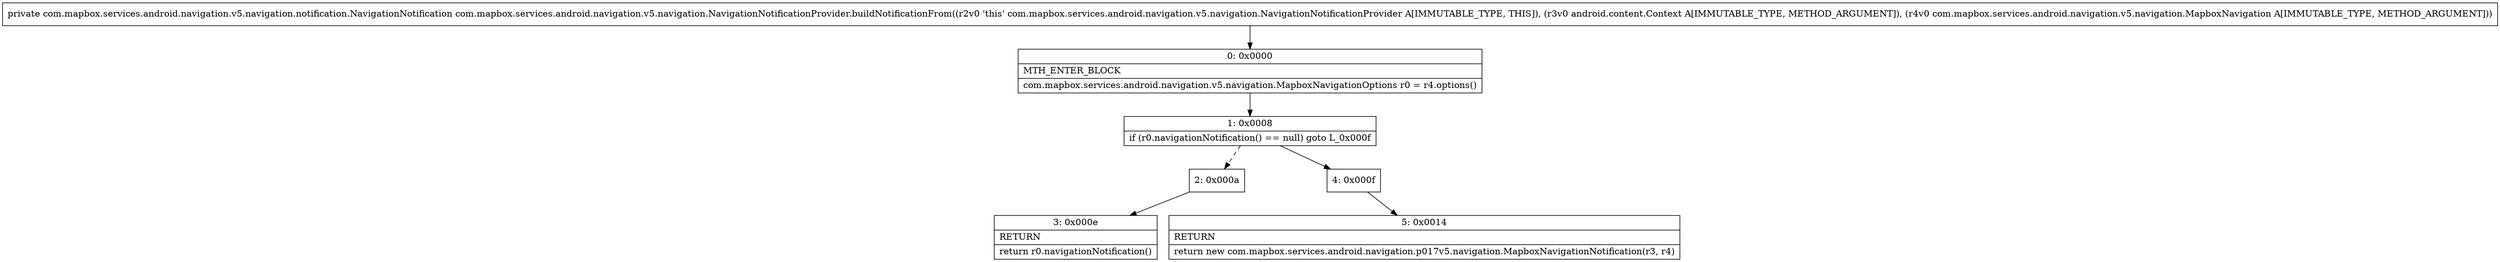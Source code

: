 digraph "CFG forcom.mapbox.services.android.navigation.v5.navigation.NavigationNotificationProvider.buildNotificationFrom(Landroid\/content\/Context;Lcom\/mapbox\/services\/android\/navigation\/v5\/navigation\/MapboxNavigation;)Lcom\/mapbox\/services\/android\/navigation\/v5\/navigation\/notification\/NavigationNotification;" {
Node_0 [shape=record,label="{0\:\ 0x0000|MTH_ENTER_BLOCK\l|com.mapbox.services.android.navigation.v5.navigation.MapboxNavigationOptions r0 = r4.options()\l}"];
Node_1 [shape=record,label="{1\:\ 0x0008|if (r0.navigationNotification() == null) goto L_0x000f\l}"];
Node_2 [shape=record,label="{2\:\ 0x000a}"];
Node_3 [shape=record,label="{3\:\ 0x000e|RETURN\l|return r0.navigationNotification()\l}"];
Node_4 [shape=record,label="{4\:\ 0x000f}"];
Node_5 [shape=record,label="{5\:\ 0x0014|RETURN\l|return new com.mapbox.services.android.navigation.p017v5.navigation.MapboxNavigationNotification(r3, r4)\l}"];
MethodNode[shape=record,label="{private com.mapbox.services.android.navigation.v5.navigation.notification.NavigationNotification com.mapbox.services.android.navigation.v5.navigation.NavigationNotificationProvider.buildNotificationFrom((r2v0 'this' com.mapbox.services.android.navigation.v5.navigation.NavigationNotificationProvider A[IMMUTABLE_TYPE, THIS]), (r3v0 android.content.Context A[IMMUTABLE_TYPE, METHOD_ARGUMENT]), (r4v0 com.mapbox.services.android.navigation.v5.navigation.MapboxNavigation A[IMMUTABLE_TYPE, METHOD_ARGUMENT])) }"];
MethodNode -> Node_0;
Node_0 -> Node_1;
Node_1 -> Node_2[style=dashed];
Node_1 -> Node_4;
Node_2 -> Node_3;
Node_4 -> Node_5;
}

